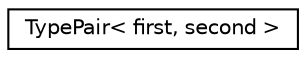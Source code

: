 digraph "Graphical Class Hierarchy"
{
 // LATEX_PDF_SIZE
  edge [fontname="Helvetica",fontsize="10",labelfontname="Helvetica",labelfontsize="10"];
  node [fontname="Helvetica",fontsize="10",shape=record];
  rankdir="LR";
  Node0 [label="TypePair\< first, second \>",height=0.2,width=0.4,color="black", fillcolor="white", style="filled",URL="$struct_type_pair.html",tooltip=" "];
}
